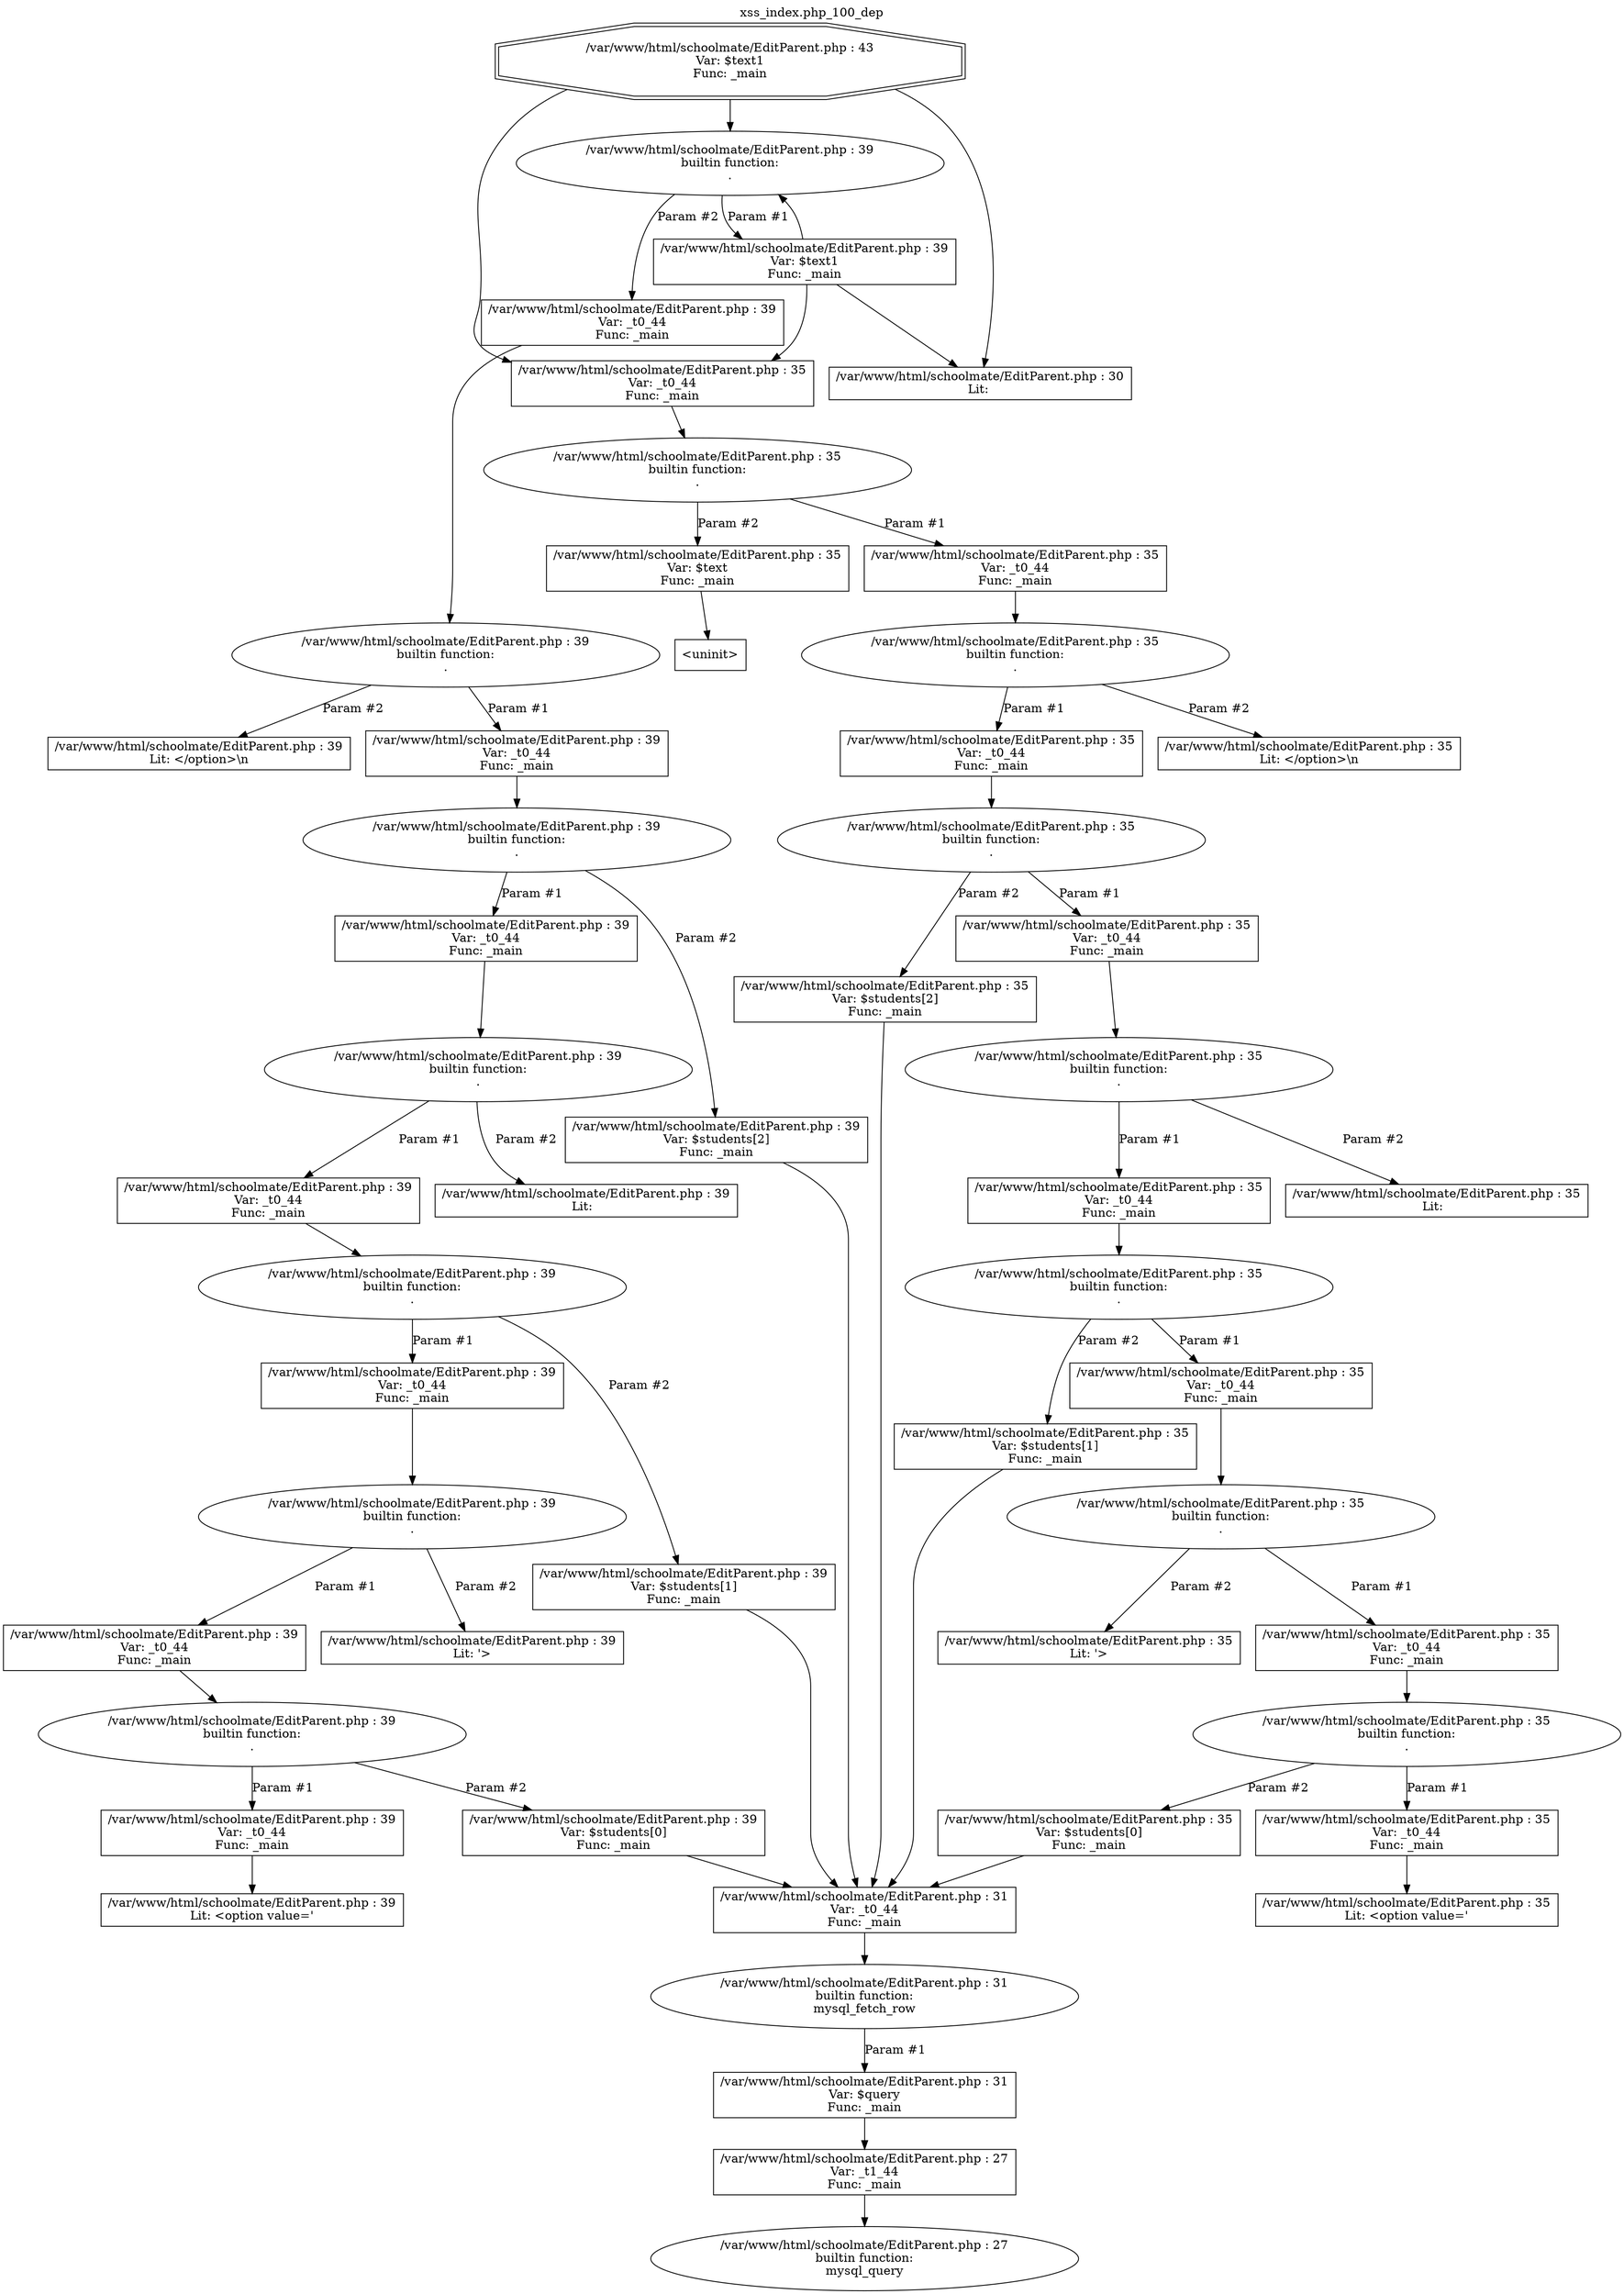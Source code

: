 digraph cfg {
  label="xss_index.php_100_dep";
  labelloc=t;
  n1 [shape=doubleoctagon, label="/var/www/html/schoolmate/EditParent.php : 43\nVar: $text1\nFunc: _main\n"];
  n2 [shape=box, label="/var/www/html/schoolmate/EditParent.php : 30\nLit: \n"];
  n3 [shape=box, label="/var/www/html/schoolmate/EditParent.php : 35\nVar: _t0_44\nFunc: _main\n"];
  n4 [shape=ellipse, label="/var/www/html/schoolmate/EditParent.php : 35\nbuiltin function:\n.\n"];
  n5 [shape=box, label="/var/www/html/schoolmate/EditParent.php : 35\nVar: _t0_44\nFunc: _main\n"];
  n6 [shape=ellipse, label="/var/www/html/schoolmate/EditParent.php : 35\nbuiltin function:\n.\n"];
  n7 [shape=box, label="/var/www/html/schoolmate/EditParent.php : 35\nVar: _t0_44\nFunc: _main\n"];
  n8 [shape=ellipse, label="/var/www/html/schoolmate/EditParent.php : 35\nbuiltin function:\n.\n"];
  n9 [shape=box, label="/var/www/html/schoolmate/EditParent.php : 35\nVar: _t0_44\nFunc: _main\n"];
  n10 [shape=ellipse, label="/var/www/html/schoolmate/EditParent.php : 35\nbuiltin function:\n.\n"];
  n11 [shape=box, label="/var/www/html/schoolmate/EditParent.php : 35\nVar: _t0_44\nFunc: _main\n"];
  n12 [shape=ellipse, label="/var/www/html/schoolmate/EditParent.php : 35\nbuiltin function:\n.\n"];
  n13 [shape=box, label="/var/www/html/schoolmate/EditParent.php : 35\nVar: _t0_44\nFunc: _main\n"];
  n14 [shape=ellipse, label="/var/www/html/schoolmate/EditParent.php : 35\nbuiltin function:\n.\n"];
  n15 [shape=box, label="/var/www/html/schoolmate/EditParent.php : 35\nVar: _t0_44\nFunc: _main\n"];
  n16 [shape=ellipse, label="/var/www/html/schoolmate/EditParent.php : 35\nbuiltin function:\n.\n"];
  n17 [shape=box, label="/var/www/html/schoolmate/EditParent.php : 35\nVar: _t0_44\nFunc: _main\n"];
  n18 [shape=box, label="/var/www/html/schoolmate/EditParent.php : 35\nLit: <option value='\n"];
  n19 [shape=box, label="/var/www/html/schoolmate/EditParent.php : 35\nVar: $students[0]\nFunc: _main\n"];
  n20 [shape=box, label="/var/www/html/schoolmate/EditParent.php : 31\nVar: _t0_44\nFunc: _main\n"];
  n21 [shape=ellipse, label="/var/www/html/schoolmate/EditParent.php : 31\nbuiltin function:\nmysql_fetch_row\n"];
  n22 [shape=box, label="/var/www/html/schoolmate/EditParent.php : 31\nVar: $query\nFunc: _main\n"];
  n23 [shape=box, label="/var/www/html/schoolmate/EditParent.php : 27\nVar: _t1_44\nFunc: _main\n"];
  n24 [shape=ellipse, label="/var/www/html/schoolmate/EditParent.php : 27\nbuiltin function:\nmysql_query\n"];
  n25 [shape=box, label="/var/www/html/schoolmate/EditParent.php : 35\nLit: '>\n"];
  n26 [shape=box, label="/var/www/html/schoolmate/EditParent.php : 35\nVar: $students[1]\nFunc: _main\n"];
  n27 [shape=box, label="/var/www/html/schoolmate/EditParent.php : 35\nLit:  \n"];
  n28 [shape=box, label="/var/www/html/schoolmate/EditParent.php : 35\nVar: $students[2]\nFunc: _main\n"];
  n29 [shape=box, label="/var/www/html/schoolmate/EditParent.php : 35\nLit: </option>\\n\n"];
  n30 [shape=box, label="/var/www/html/schoolmate/EditParent.php : 35\nVar: $text\nFunc: _main\n"];
  n31 [shape=box, label="<uninit>"];
  n32 [shape=ellipse, label="/var/www/html/schoolmate/EditParent.php : 39\nbuiltin function:\n.\n"];
  n33 [shape=box, label="/var/www/html/schoolmate/EditParent.php : 39\nVar: $text1\nFunc: _main\n"];
  n34 [shape=box, label="/var/www/html/schoolmate/EditParent.php : 39\nVar: _t0_44\nFunc: _main\n"];
  n35 [shape=ellipse, label="/var/www/html/schoolmate/EditParent.php : 39\nbuiltin function:\n.\n"];
  n36 [shape=box, label="/var/www/html/schoolmate/EditParent.php : 39\nVar: _t0_44\nFunc: _main\n"];
  n37 [shape=ellipse, label="/var/www/html/schoolmate/EditParent.php : 39\nbuiltin function:\n.\n"];
  n38 [shape=box, label="/var/www/html/schoolmate/EditParent.php : 39\nVar: _t0_44\nFunc: _main\n"];
  n39 [shape=ellipse, label="/var/www/html/schoolmate/EditParent.php : 39\nbuiltin function:\n.\n"];
  n40 [shape=box, label="/var/www/html/schoolmate/EditParent.php : 39\nVar: _t0_44\nFunc: _main\n"];
  n41 [shape=ellipse, label="/var/www/html/schoolmate/EditParent.php : 39\nbuiltin function:\n.\n"];
  n42 [shape=box, label="/var/www/html/schoolmate/EditParent.php : 39\nVar: _t0_44\nFunc: _main\n"];
  n43 [shape=ellipse, label="/var/www/html/schoolmate/EditParent.php : 39\nbuiltin function:\n.\n"];
  n44 [shape=box, label="/var/www/html/schoolmate/EditParent.php : 39\nVar: _t0_44\nFunc: _main\n"];
  n45 [shape=ellipse, label="/var/www/html/schoolmate/EditParent.php : 39\nbuiltin function:\n.\n"];
  n46 [shape=box, label="/var/www/html/schoolmate/EditParent.php : 39\nVar: _t0_44\nFunc: _main\n"];
  n47 [shape=box, label="/var/www/html/schoolmate/EditParent.php : 39\nLit: <option value='\n"];
  n48 [shape=box, label="/var/www/html/schoolmate/EditParent.php : 39\nVar: $students[0]\nFunc: _main\n"];
  n49 [shape=box, label="/var/www/html/schoolmate/EditParent.php : 39\nLit: '>\n"];
  n50 [shape=box, label="/var/www/html/schoolmate/EditParent.php : 39\nVar: $students[1]\nFunc: _main\n"];
  n51 [shape=box, label="/var/www/html/schoolmate/EditParent.php : 39\nLit:  \n"];
  n52 [shape=box, label="/var/www/html/schoolmate/EditParent.php : 39\nVar: $students[2]\nFunc: _main\n"];
  n53 [shape=box, label="/var/www/html/schoolmate/EditParent.php : 39\nLit: </option>\\n\n"];
  n1 -> n2;
  n1 -> n3;
  n1 -> n32;
  n3 -> n4;
  n5 -> n6;
  n7 -> n8;
  n9 -> n10;
  n11 -> n12;
  n13 -> n14;
  n15 -> n16;
  n17 -> n18;
  n16 -> n17[label="Param #1"];
  n16 -> n19[label="Param #2"];
  n20 -> n21;
  n23 -> n24;
  n22 -> n23;
  n21 -> n22[label="Param #1"];
  n19 -> n20;
  n14 -> n15[label="Param #1"];
  n14 -> n25[label="Param #2"];
  n12 -> n13[label="Param #1"];
  n12 -> n26[label="Param #2"];
  n26 -> n20;
  n10 -> n11[label="Param #1"];
  n10 -> n27[label="Param #2"];
  n8 -> n9[label="Param #1"];
  n8 -> n28[label="Param #2"];
  n28 -> n20;
  n6 -> n7[label="Param #1"];
  n6 -> n29[label="Param #2"];
  n4 -> n5[label="Param #1"];
  n4 -> n30[label="Param #2"];
  n30 -> n31;
  n33 -> n2;
  n33 -> n3;
  n33 -> n32;
  n32 -> n33[label="Param #1"];
  n32 -> n34[label="Param #2"];
  n34 -> n35;
  n36 -> n37;
  n38 -> n39;
  n40 -> n41;
  n42 -> n43;
  n44 -> n45;
  n46 -> n47;
  n45 -> n46[label="Param #1"];
  n45 -> n48[label="Param #2"];
  n48 -> n20;
  n43 -> n44[label="Param #1"];
  n43 -> n49[label="Param #2"];
  n41 -> n42[label="Param #1"];
  n41 -> n50[label="Param #2"];
  n50 -> n20;
  n39 -> n40[label="Param #1"];
  n39 -> n51[label="Param #2"];
  n37 -> n38[label="Param #1"];
  n37 -> n52[label="Param #2"];
  n52 -> n20;
  n35 -> n36[label="Param #1"];
  n35 -> n53[label="Param #2"];
}
